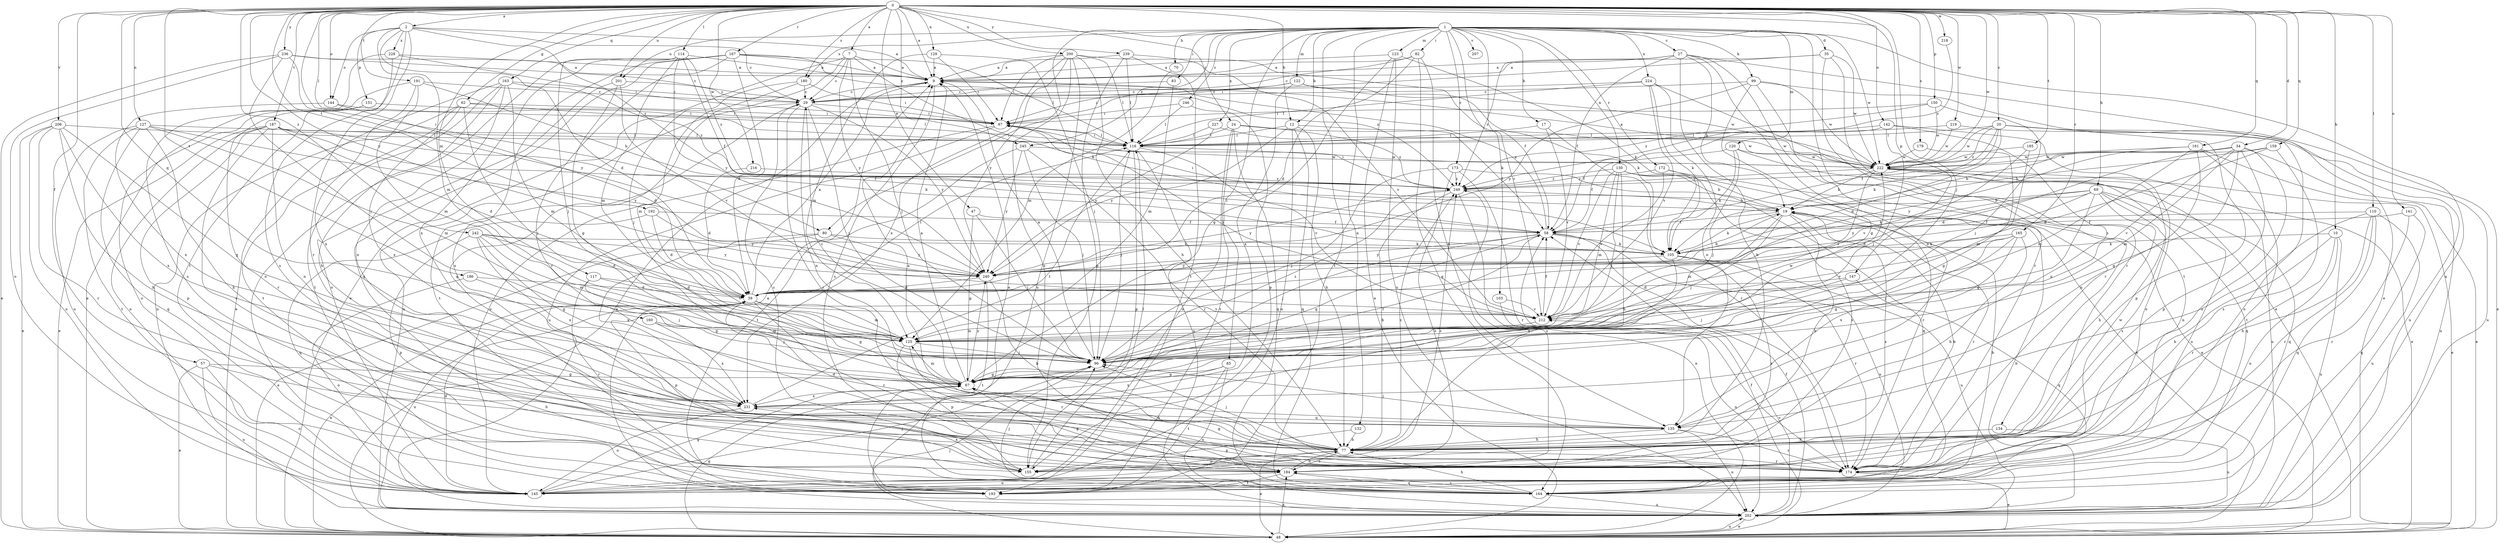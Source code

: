 strict digraph  {
0;
1;
2;
7;
9;
10;
12;
17;
19;
20;
24;
27;
29;
34;
35;
39;
47;
48;
57;
58;
62;
67;
69;
70;
77;
80;
82;
83;
85;
87;
96;
99;
103;
105;
110;
114;
116;
117;
120;
122;
123;
125;
127;
129;
130;
132;
134;
135;
141;
142;
144;
145;
147;
150;
151;
155;
159;
160;
161;
163;
164;
165;
167;
172;
173;
174;
179;
180;
184;
185;
186;
187;
191;
192;
193;
200;
201;
202;
206;
207;
212;
216;
218;
219;
222;
224;
227;
228;
231;
236;
239;
240;
242;
245;
246;
249;
0 -> 2  [label=a];
0 -> 7  [label=a];
0 -> 9  [label=a];
0 -> 10  [label=b];
0 -> 12  [label=b];
0 -> 20  [label=c];
0 -> 24  [label=c];
0 -> 34  [label=d];
0 -> 47  [label=e];
0 -> 57  [label=f];
0 -> 62  [label=g];
0 -> 69  [label=h];
0 -> 80  [label=i];
0 -> 96  [label=j];
0 -> 110  [label=l];
0 -> 114  [label=l];
0 -> 116  [label=l];
0 -> 117  [label=m];
0 -> 127  [label=n];
0 -> 129  [label=n];
0 -> 141  [label=o];
0 -> 142  [label=o];
0 -> 144  [label=o];
0 -> 147  [label=p];
0 -> 150  [label=p];
0 -> 159  [label=q];
0 -> 160  [label=q];
0 -> 161  [label=q];
0 -> 163  [label=q];
0 -> 165  [label=r];
0 -> 167  [label=r];
0 -> 179  [label=s];
0 -> 180  [label=s];
0 -> 185  [label=t];
0 -> 186  [label=t];
0 -> 187  [label=t];
0 -> 191  [label=t];
0 -> 192  [label=t];
0 -> 200  [label=u];
0 -> 201  [label=u];
0 -> 206  [label=v];
0 -> 216  [label=w];
0 -> 218  [label=w];
0 -> 219  [label=w];
0 -> 222  [label=w];
0 -> 236  [label=y];
0 -> 239  [label=y];
0 -> 240  [label=y];
0 -> 242  [label=z];
0 -> 245  [label=z];
1 -> 12  [label=b];
1 -> 17  [label=b];
1 -> 27  [label=c];
1 -> 35  [label=d];
1 -> 70  [label=h];
1 -> 80  [label=i];
1 -> 82  [label=i];
1 -> 83  [label=i];
1 -> 85  [label=i];
1 -> 99  [label=k];
1 -> 103  [label=k];
1 -> 120  [label=m];
1 -> 122  [label=m];
1 -> 123  [label=m];
1 -> 130  [label=n];
1 -> 132  [label=n];
1 -> 134  [label=n];
1 -> 172  [label=r];
1 -> 173  [label=r];
1 -> 180  [label=s];
1 -> 193  [label=t];
1 -> 201  [label=u];
1 -> 202  [label=u];
1 -> 207  [label=v];
1 -> 212  [label=v];
1 -> 222  [label=w];
1 -> 224  [label=x];
1 -> 227  [label=x];
1 -> 245  [label=z];
1 -> 246  [label=z];
2 -> 9  [label=a];
2 -> 29  [label=c];
2 -> 39  [label=d];
2 -> 125  [label=m];
2 -> 144  [label=o];
2 -> 151  [label=p];
2 -> 174  [label=r];
2 -> 193  [label=t];
2 -> 228  [label=x];
2 -> 249  [label=z];
7 -> 9  [label=a];
7 -> 29  [label=c];
7 -> 48  [label=e];
7 -> 96  [label=j];
7 -> 105  [label=k];
7 -> 164  [label=q];
7 -> 240  [label=y];
9 -> 29  [label=c];
9 -> 48  [label=e];
9 -> 184  [label=s];
10 -> 77  [label=h];
10 -> 105  [label=k];
10 -> 145  [label=o];
10 -> 174  [label=r];
10 -> 202  [label=u];
12 -> 58  [label=f];
12 -> 77  [label=h];
12 -> 116  [label=l];
12 -> 145  [label=o];
12 -> 164  [label=q];
12 -> 240  [label=y];
17 -> 116  [label=l];
17 -> 174  [label=r];
17 -> 212  [label=v];
19 -> 58  [label=f];
19 -> 77  [label=h];
19 -> 87  [label=i];
19 -> 96  [label=j];
19 -> 105  [label=k];
19 -> 125  [label=m];
19 -> 174  [label=r];
19 -> 184  [label=s];
20 -> 39  [label=d];
20 -> 58  [label=f];
20 -> 105  [label=k];
20 -> 116  [label=l];
20 -> 145  [label=o];
20 -> 155  [label=p];
20 -> 202  [label=u];
20 -> 222  [label=w];
20 -> 249  [label=z];
24 -> 116  [label=l];
24 -> 145  [label=o];
24 -> 164  [label=q];
24 -> 193  [label=t];
24 -> 222  [label=w];
24 -> 249  [label=z];
27 -> 9  [label=a];
27 -> 19  [label=b];
27 -> 48  [label=e];
27 -> 58  [label=f];
27 -> 77  [label=h];
27 -> 135  [label=n];
27 -> 174  [label=r];
27 -> 249  [label=z];
29 -> 87  [label=i];
29 -> 96  [label=j];
29 -> 135  [label=n];
29 -> 174  [label=r];
29 -> 193  [label=t];
29 -> 202  [label=u];
29 -> 240  [label=y];
34 -> 19  [label=b];
34 -> 39  [label=d];
34 -> 67  [label=g];
34 -> 125  [label=m];
34 -> 155  [label=p];
34 -> 184  [label=s];
34 -> 202  [label=u];
34 -> 212  [label=v];
34 -> 222  [label=w];
35 -> 9  [label=a];
35 -> 87  [label=i];
35 -> 174  [label=r];
35 -> 193  [label=t];
35 -> 222  [label=w];
39 -> 9  [label=a];
39 -> 48  [label=e];
39 -> 67  [label=g];
39 -> 116  [label=l];
39 -> 125  [label=m];
39 -> 155  [label=p];
39 -> 174  [label=r];
39 -> 202  [label=u];
39 -> 212  [label=v];
47 -> 58  [label=f];
47 -> 67  [label=g];
47 -> 96  [label=j];
48 -> 58  [label=f];
48 -> 67  [label=g];
48 -> 96  [label=j];
48 -> 184  [label=s];
48 -> 202  [label=u];
57 -> 48  [label=e];
57 -> 67  [label=g];
57 -> 77  [label=h];
57 -> 145  [label=o];
57 -> 202  [label=u];
58 -> 9  [label=a];
58 -> 67  [label=g];
58 -> 96  [label=j];
58 -> 105  [label=k];
58 -> 174  [label=r];
58 -> 202  [label=u];
58 -> 240  [label=y];
62 -> 87  [label=i];
62 -> 96  [label=j];
62 -> 116  [label=l];
62 -> 193  [label=t];
62 -> 202  [label=u];
62 -> 231  [label=x];
67 -> 9  [label=a];
67 -> 29  [label=c];
67 -> 58  [label=f];
67 -> 77  [label=h];
67 -> 125  [label=m];
67 -> 231  [label=x];
67 -> 240  [label=y];
69 -> 19  [label=b];
69 -> 39  [label=d];
69 -> 67  [label=g];
69 -> 77  [label=h];
69 -> 105  [label=k];
69 -> 145  [label=o];
69 -> 164  [label=q];
69 -> 184  [label=s];
69 -> 240  [label=y];
70 -> 125  [label=m];
77 -> 9  [label=a];
77 -> 39  [label=d];
77 -> 48  [label=e];
77 -> 96  [label=j];
77 -> 155  [label=p];
77 -> 174  [label=r];
77 -> 184  [label=s];
77 -> 249  [label=z];
80 -> 48  [label=e];
80 -> 105  [label=k];
80 -> 231  [label=x];
80 -> 240  [label=y];
82 -> 9  [label=a];
82 -> 29  [label=c];
82 -> 39  [label=d];
82 -> 135  [label=n];
82 -> 164  [label=q];
83 -> 29  [label=c];
83 -> 125  [label=m];
85 -> 67  [label=g];
85 -> 193  [label=t];
85 -> 202  [label=u];
85 -> 231  [label=x];
87 -> 116  [label=l];
87 -> 145  [label=o];
87 -> 202  [label=u];
96 -> 9  [label=a];
96 -> 67  [label=g];
96 -> 222  [label=w];
96 -> 249  [label=z];
99 -> 29  [label=c];
99 -> 48  [label=e];
99 -> 67  [label=g];
99 -> 174  [label=r];
99 -> 222  [label=w];
99 -> 240  [label=y];
103 -> 202  [label=u];
103 -> 212  [label=v];
105 -> 174  [label=r];
105 -> 184  [label=s];
105 -> 202  [label=u];
105 -> 231  [label=x];
105 -> 240  [label=y];
110 -> 58  [label=f];
110 -> 77  [label=h];
110 -> 135  [label=n];
110 -> 164  [label=q];
110 -> 174  [label=r];
110 -> 202  [label=u];
114 -> 9  [label=a];
114 -> 58  [label=f];
114 -> 96  [label=j];
114 -> 125  [label=m];
114 -> 145  [label=o];
114 -> 240  [label=y];
114 -> 249  [label=z];
116 -> 87  [label=i];
116 -> 96  [label=j];
116 -> 155  [label=p];
116 -> 202  [label=u];
116 -> 212  [label=v];
116 -> 222  [label=w];
117 -> 39  [label=d];
117 -> 67  [label=g];
117 -> 174  [label=r];
117 -> 212  [label=v];
120 -> 48  [label=e];
120 -> 58  [label=f];
120 -> 96  [label=j];
120 -> 105  [label=k];
120 -> 222  [label=w];
122 -> 29  [label=c];
122 -> 87  [label=i];
122 -> 105  [label=k];
122 -> 222  [label=w];
122 -> 231  [label=x];
123 -> 9  [label=a];
123 -> 48  [label=e];
123 -> 67  [label=g];
123 -> 105  [label=k];
123 -> 202  [label=u];
125 -> 96  [label=j];
125 -> 155  [label=p];
125 -> 174  [label=r];
127 -> 77  [label=h];
127 -> 116  [label=l];
127 -> 125  [label=m];
127 -> 145  [label=o];
127 -> 164  [label=q];
127 -> 193  [label=t];
127 -> 240  [label=y];
129 -> 9  [label=a];
129 -> 87  [label=i];
129 -> 96  [label=j];
129 -> 125  [label=m];
130 -> 48  [label=e];
130 -> 77  [label=h];
130 -> 96  [label=j];
130 -> 125  [label=m];
130 -> 164  [label=q];
130 -> 174  [label=r];
130 -> 212  [label=v];
130 -> 249  [label=z];
132 -> 77  [label=h];
132 -> 155  [label=p];
134 -> 77  [label=h];
134 -> 202  [label=u];
135 -> 77  [label=h];
135 -> 96  [label=j];
135 -> 174  [label=r];
135 -> 202  [label=u];
141 -> 58  [label=f];
141 -> 164  [label=q];
141 -> 174  [label=r];
142 -> 58  [label=f];
142 -> 96  [label=j];
142 -> 116  [label=l];
142 -> 135  [label=n];
142 -> 145  [label=o];
144 -> 39  [label=d];
144 -> 87  [label=i];
144 -> 231  [label=x];
145 -> 39  [label=d];
145 -> 67  [label=g];
145 -> 96  [label=j];
147 -> 39  [label=d];
147 -> 96  [label=j];
147 -> 164  [label=q];
150 -> 87  [label=i];
150 -> 96  [label=j];
150 -> 222  [label=w];
150 -> 249  [label=z];
151 -> 87  [label=i];
151 -> 145  [label=o];
151 -> 174  [label=r];
155 -> 29  [label=c];
155 -> 116  [label=l];
155 -> 231  [label=x];
155 -> 249  [label=z];
159 -> 19  [label=b];
159 -> 39  [label=d];
159 -> 184  [label=s];
159 -> 222  [label=w];
160 -> 96  [label=j];
160 -> 125  [label=m];
160 -> 231  [label=x];
161 -> 48  [label=e];
161 -> 125  [label=m];
161 -> 135  [label=n];
161 -> 193  [label=t];
161 -> 222  [label=w];
161 -> 240  [label=y];
163 -> 29  [label=c];
163 -> 48  [label=e];
163 -> 77  [label=h];
163 -> 125  [label=m];
163 -> 135  [label=n];
163 -> 193  [label=t];
163 -> 249  [label=z];
164 -> 9  [label=a];
164 -> 19  [label=b];
164 -> 77  [label=h];
164 -> 96  [label=j];
164 -> 184  [label=s];
164 -> 202  [label=u];
165 -> 67  [label=g];
165 -> 77  [label=h];
165 -> 96  [label=j];
165 -> 105  [label=k];
165 -> 212  [label=v];
165 -> 231  [label=x];
167 -> 9  [label=a];
167 -> 39  [label=d];
167 -> 116  [label=l];
167 -> 164  [label=q];
167 -> 174  [label=r];
167 -> 184  [label=s];
167 -> 231  [label=x];
167 -> 249  [label=z];
172 -> 48  [label=e];
172 -> 184  [label=s];
172 -> 212  [label=v];
172 -> 249  [label=z];
173 -> 19  [label=b];
173 -> 96  [label=j];
173 -> 145  [label=o];
173 -> 174  [label=r];
173 -> 249  [label=z];
174 -> 19  [label=b];
174 -> 48  [label=e];
174 -> 67  [label=g];
174 -> 222  [label=w];
179 -> 67  [label=g];
179 -> 222  [label=w];
180 -> 29  [label=c];
180 -> 87  [label=i];
180 -> 96  [label=j];
180 -> 125  [label=m];
184 -> 67  [label=g];
184 -> 77  [label=h];
184 -> 145  [label=o];
184 -> 164  [label=q];
184 -> 193  [label=t];
184 -> 249  [label=z];
185 -> 125  [label=m];
185 -> 212  [label=v];
185 -> 222  [label=w];
186 -> 39  [label=d];
186 -> 96  [label=j];
186 -> 145  [label=o];
187 -> 39  [label=d];
187 -> 48  [label=e];
187 -> 58  [label=f];
187 -> 105  [label=k];
187 -> 116  [label=l];
187 -> 135  [label=n];
187 -> 145  [label=o];
187 -> 155  [label=p];
187 -> 184  [label=s];
191 -> 19  [label=b];
191 -> 29  [label=c];
191 -> 125  [label=m];
191 -> 184  [label=s];
191 -> 231  [label=x];
192 -> 39  [label=d];
192 -> 58  [label=f];
192 -> 164  [label=q];
192 -> 240  [label=y];
200 -> 9  [label=a];
200 -> 58  [label=f];
200 -> 77  [label=h];
200 -> 87  [label=i];
200 -> 116  [label=l];
200 -> 184  [label=s];
200 -> 202  [label=u];
200 -> 231  [label=x];
200 -> 240  [label=y];
201 -> 29  [label=c];
201 -> 67  [label=g];
201 -> 145  [label=o];
201 -> 212  [label=v];
202 -> 9  [label=a];
202 -> 19  [label=b];
202 -> 48  [label=e];
202 -> 58  [label=f];
202 -> 212  [label=v];
206 -> 48  [label=e];
206 -> 67  [label=g];
206 -> 77  [label=h];
206 -> 116  [label=l];
206 -> 145  [label=o];
206 -> 174  [label=r];
206 -> 231  [label=x];
212 -> 58  [label=f];
212 -> 87  [label=i];
212 -> 125  [label=m];
216 -> 39  [label=d];
216 -> 249  [label=z];
218 -> 249  [label=z];
219 -> 116  [label=l];
219 -> 202  [label=u];
219 -> 222  [label=w];
222 -> 9  [label=a];
222 -> 19  [label=b];
222 -> 48  [label=e];
222 -> 164  [label=q];
222 -> 202  [label=u];
222 -> 212  [label=v];
222 -> 249  [label=z];
224 -> 29  [label=c];
224 -> 48  [label=e];
224 -> 105  [label=k];
224 -> 116  [label=l];
224 -> 135  [label=n];
224 -> 212  [label=v];
227 -> 116  [label=l];
227 -> 222  [label=w];
227 -> 240  [label=y];
228 -> 9  [label=a];
228 -> 48  [label=e];
228 -> 87  [label=i];
228 -> 184  [label=s];
231 -> 116  [label=l];
231 -> 135  [label=n];
231 -> 145  [label=o];
236 -> 9  [label=a];
236 -> 29  [label=c];
236 -> 48  [label=e];
236 -> 96  [label=j];
236 -> 145  [label=o];
236 -> 240  [label=y];
239 -> 9  [label=a];
239 -> 116  [label=l];
239 -> 155  [label=p];
239 -> 193  [label=t];
239 -> 212  [label=v];
240 -> 19  [label=b];
240 -> 39  [label=d];
240 -> 77  [label=h];
240 -> 193  [label=t];
242 -> 39  [label=d];
242 -> 67  [label=g];
242 -> 105  [label=k];
242 -> 125  [label=m];
242 -> 155  [label=p];
242 -> 231  [label=x];
242 -> 240  [label=y];
245 -> 96  [label=j];
245 -> 174  [label=r];
245 -> 193  [label=t];
245 -> 222  [label=w];
245 -> 240  [label=y];
246 -> 87  [label=i];
246 -> 116  [label=l];
246 -> 155  [label=p];
249 -> 19  [label=b];
249 -> 48  [label=e];
249 -> 77  [label=h];
249 -> 87  [label=i];
249 -> 240  [label=y];
}
